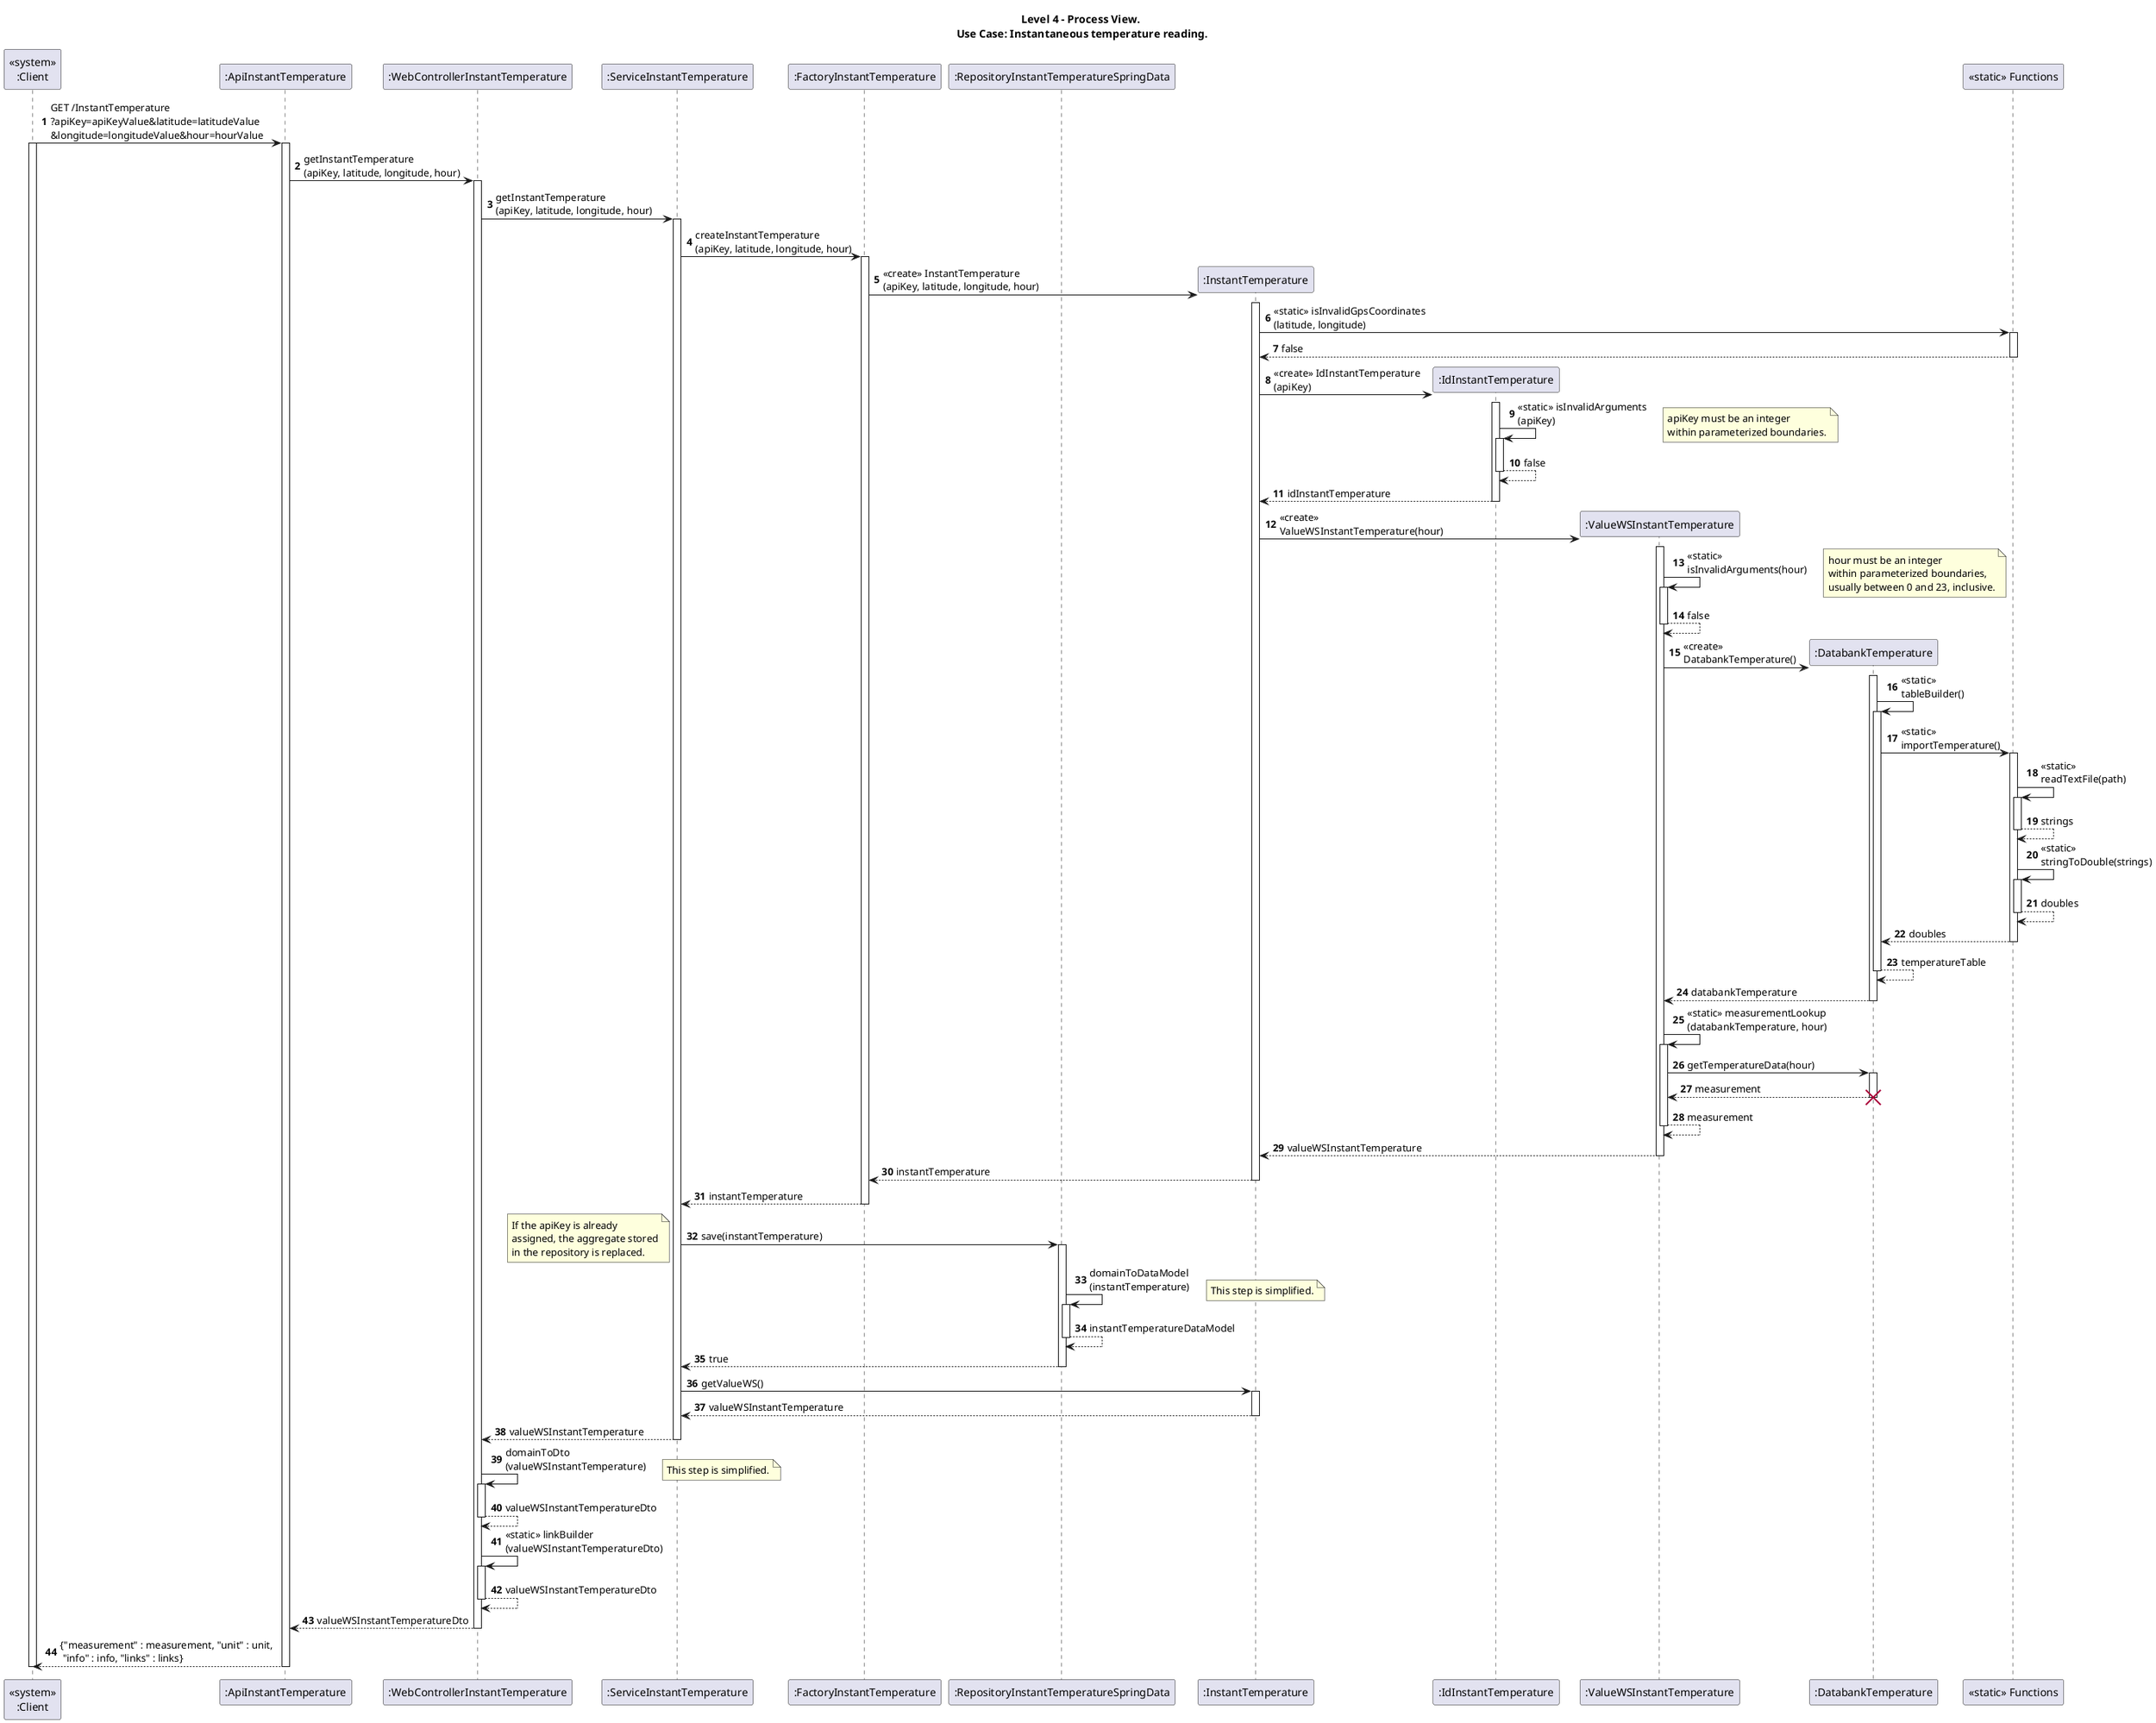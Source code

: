 @startuml
'https://plantuml.com/sequence-diagram

participant "<<system>>\n:Client" as SH
participant ":ApiInstantTemperature" as API
participant ":WebControllerInstantTemperature" as Controller
participant ":ServiceInstantTemperature" as Service
participant ":FactoryInstantTemperature" as Factory
participant ":RepositoryInstantTemperatureSpringData" as Repository
participant ":InstantTemperature" as Root
participant ":IdInstantTemperature" as Id
participant ":ValueWSInstantTemperature" as Vo
participant ":DatabankTemperature" as DatabankTemperature
participant "<<static>> Functions" as Functions

autoactivate on
autonumber

title Level 4 - Process View. \nUse Case: Instantaneous temperature reading.

SH -> API : GET /InstantTemperature\n?apiKey=apiKeyValue&latitude=latitudeValue\n&longitude=longitudeValue&hour=hourValue
activate SH

API -> Controller : getInstantTemperature\n(apiKey, latitude, longitude, hour)

Controller -> Service : getInstantTemperature\n(apiKey, latitude, longitude, hour)

Service -> Factory : createInstantTemperature\n(apiKey, latitude, longitude, hour)

Factory -> Root ** : <<create>> InstantTemperature\n(apiKey, latitude, longitude, hour)
activate Root

Root -> Functions : <<static>> isInvalidGpsCoordinates\n(latitude, longitude)
return false

Root -> Id ** : <<create>> IdInstantTemperature\n(apiKey)
activate Id
Id -> Id : <<static>> isInvalidArguments\n(apiKey)
note right
apiKey must be an integer
within parameterized boundaries.
end note
return false
return idInstantTemperature

Root -> Vo ** : <<create>> \nValueWSInstantTemperature(hour)
activate Vo
Vo -> Vo : <<static>> \nisInvalidArguments(hour)
note right
hour must be an integer
within parameterized boundaries,
usually between 0 and 23, inclusive.
end note
return false

Vo -> DatabankTemperature ** : <<create>>\nDatabankTemperature()
activate DatabankTemperature
DatabankTemperature -> DatabankTemperature : <<static>> \ntableBuilder()

DatabankTemperature -> Functions : <<static>> \nimportTemperature()
Functions -> Functions : <<static>> \nreadTextFile(path)
return strings
Functions -> Functions : <<static>> \nstringToDouble(strings)
return doubles
return doubles

return temperatureTable
DatabankTemperature --> Vo : databankTemperature

Vo -> Vo : <<static>> measurementLookup\n(databankTemperature, hour)

Vo -> DatabankTemperature : getTemperatureData(hour)
DatabankTemperature --> Vo : measurement
destroy DatabankTemperature

return measurement

return valueWSInstantTemperature

Root --> Factory : instantTemperature
Factory --> Service : instantTemperature
Service -> Repository : save(instantTemperature)
note left
If the apiKey is already
assigned, the aggregate stored
in the repository is replaced.
end note

Repository -> Repository : domainToDataModel\n(instantTemperature)
note right
This step is simplified.
end note
return instantTemperatureDataModel

Repository --> Service : true

Service -> Root : getValueWS()
return valueWSInstantTemperature

Service --> Controller : valueWSInstantTemperature

Controller -> Controller : domainToDto\n(valueWSInstantTemperature)
note right
This step is simplified.
end note
return valueWSInstantTemperatureDto

Controller -> Controller : <<static>> linkBuilder\n(valueWSInstantTemperatureDto)
return valueWSInstantTemperatureDto

Controller --> API : valueWSInstantTemperatureDto
API --> SH  : {"measurement" : measurement, "unit" : unit,\n "info" : info, "links" : links}
deactivate SH

@enduml